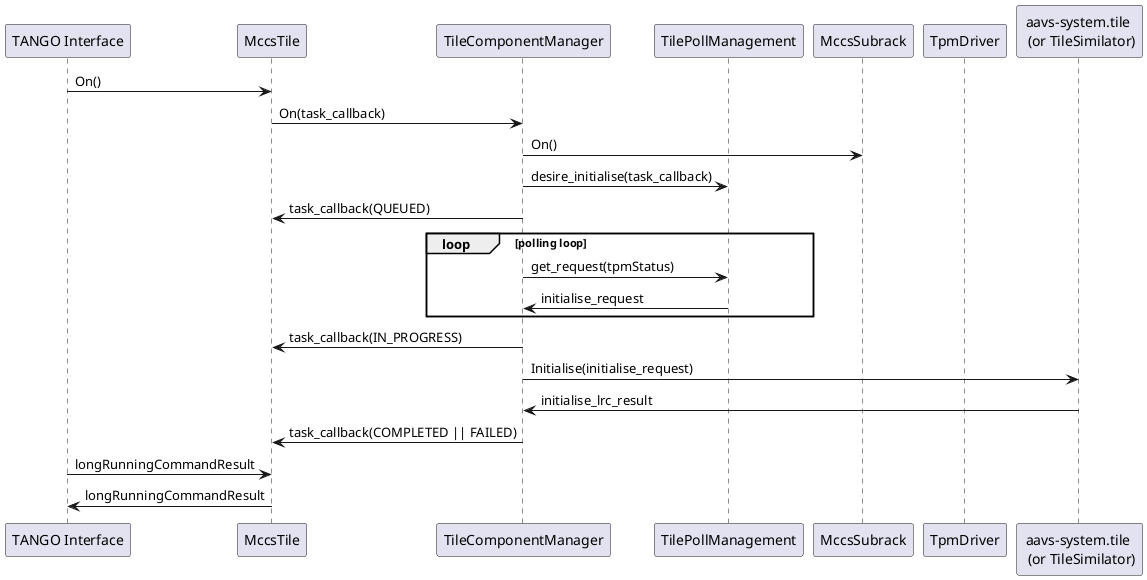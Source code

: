 @startuml
participant "TANGO Interface" as user
participant "MccsTile" as tile
participant "TileComponentManager" as tile_component_manager
participant "TilePollManagement" as tpl
participant "MccsSubrack" as subrack
participant "TpmDriver" as tpmdriver
participant "aavs-system.tile \n (or TileSimilator)" as aavs


user -> tile: On()
tile -> tile_component_manager: On(task_callback)
tile_component_manager -> subrack: On()
tile_component_manager -> tpl: desire_initialise(task_callback)
tile<- tile_component_manager: task_callback(QUEUED)


loop polling loop
tile_component_manager -> tpl: get_request(tpmStatus)
tile_component_manager <- tpl: initialise_request

end
tile<- tile_component_manager: task_callback(IN_PROGRESS)
tile_component_manager -> aavs: Initialise(initialise_request)

tile_component_manager <- aavs: initialise_lrc_result

tile<- tile_component_manager: task_callback(COMPLETED || FAILED)

user -> tile: longRunningCommandResult
user <- tile: longRunningCommandResult


@enduml
